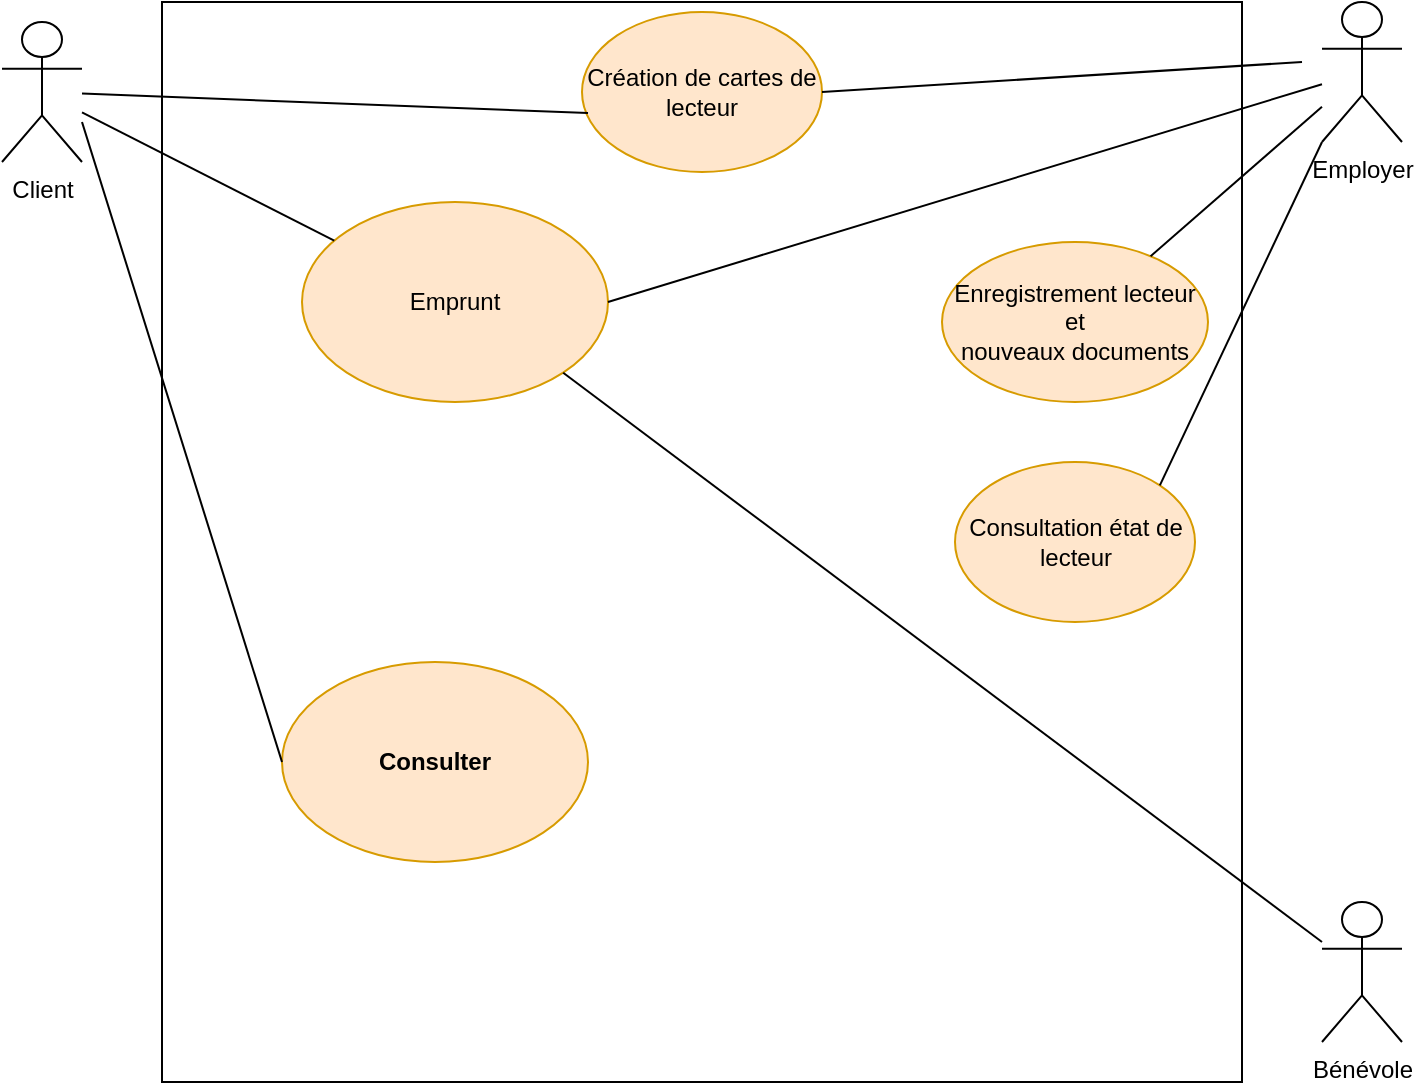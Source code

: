 <mxfile version="21.0.8" type="device"><diagram name="Page-1" id="nvsaT1Kg2VhWzNW5TQ-n"><mxGraphModel dx="1374" dy="795" grid="1" gridSize="10" guides="1" tooltips="1" connect="1" arrows="1" fold="1" page="1" pageScale="1" pageWidth="827" pageHeight="1169" math="0" shadow="0"><root><mxCell id="0"/><mxCell id="1" parent="0"/><mxCell id="Yqp9MbazNIbHBaI5IQAW-2" value="Client&lt;br&gt;" style="shape=umlActor;verticalLabelPosition=bottom;verticalAlign=top;html=1;outlineConnect=0;" vertex="1" parent="1"><mxGeometry x="80" y="50" width="40" height="70" as="geometry"/></mxCell><mxCell id="Yqp9MbazNIbHBaI5IQAW-4" value="Employer" style="shape=umlActor;verticalLabelPosition=bottom;verticalAlign=top;html=1;outlineConnect=0;" vertex="1" parent="1"><mxGeometry x="740" y="40" width="40" height="70" as="geometry"/></mxCell><mxCell id="Yqp9MbazNIbHBaI5IQAW-5" value="Bénévole&lt;br&gt;" style="shape=umlActor;verticalLabelPosition=bottom;verticalAlign=top;html=1;outlineConnect=0;" vertex="1" parent="1"><mxGeometry x="740" y="490" width="40" height="70" as="geometry"/></mxCell><mxCell id="Yqp9MbazNIbHBaI5IQAW-8" value="" style="whiteSpace=wrap;html=1;aspect=fixed;" vertex="1" parent="1"><mxGeometry x="160" y="40" width="540" height="540" as="geometry"/></mxCell><mxCell id="Yqp9MbazNIbHBaI5IQAW-10" value="Emprunt" style="ellipse;whiteSpace=wrap;html=1;fillColor=#ffe6cc;strokeColor=#d79b00;" vertex="1" parent="1"><mxGeometry x="230" y="140" width="153" height="100" as="geometry"/></mxCell><mxCell id="Yqp9MbazNIbHBaI5IQAW-12" value="Enregistrement lecteur&lt;br&gt;et&lt;br&gt;nouveaux documents" style="ellipse;whiteSpace=wrap;html=1;fillColor=#ffe6cc;strokeColor=#d79b00;" vertex="1" parent="1"><mxGeometry x="550" y="160" width="133" height="80" as="geometry"/></mxCell><mxCell id="Yqp9MbazNIbHBaI5IQAW-13" value="Consulter" style="ellipse;whiteSpace=wrap;html=1;fillColor=#ffe6cc;strokeColor=#d79b00;fontStyle=1" vertex="1" parent="1"><mxGeometry x="220" y="370" width="153" height="100" as="geometry"/></mxCell><mxCell id="Yqp9MbazNIbHBaI5IQAW-16" value="" style="endArrow=none;html=1;rounded=0;" edge="1" parent="1" source="Yqp9MbazNIbHBaI5IQAW-2" target="Yqp9MbazNIbHBaI5IQAW-10"><mxGeometry width="50" height="50" relative="1" as="geometry"><mxPoint x="210" y="380" as="sourcePoint"/><mxPoint x="260" y="330" as="targetPoint"/></mxGeometry></mxCell><mxCell id="Yqp9MbazNIbHBaI5IQAW-17" value="" style="endArrow=none;html=1;rounded=0;entryX=0;entryY=0.5;entryDx=0;entryDy=0;" edge="1" parent="1" target="Yqp9MbazNIbHBaI5IQAW-13"><mxGeometry width="50" height="50" relative="1" as="geometry"><mxPoint x="120" y="100" as="sourcePoint"/><mxPoint x="260" y="330" as="targetPoint"/></mxGeometry></mxCell><mxCell id="Yqp9MbazNIbHBaI5IQAW-18" value="" style="endArrow=none;html=1;rounded=0;entryX=1;entryY=0.5;entryDx=0;entryDy=0;" edge="1" parent="1" source="Yqp9MbazNIbHBaI5IQAW-4" target="Yqp9MbazNIbHBaI5IQAW-10"><mxGeometry width="50" height="50" relative="1" as="geometry"><mxPoint x="210" y="380" as="sourcePoint"/><mxPoint x="260" y="330" as="targetPoint"/></mxGeometry></mxCell><mxCell id="Yqp9MbazNIbHBaI5IQAW-19" value="" style="endArrow=none;html=1;rounded=0;entryX=1;entryY=1;entryDx=0;entryDy=0;" edge="1" parent="1" source="Yqp9MbazNIbHBaI5IQAW-5" target="Yqp9MbazNIbHBaI5IQAW-10"><mxGeometry width="50" height="50" relative="1" as="geometry"><mxPoint x="730" y="355" as="sourcePoint"/><mxPoint x="260" y="330" as="targetPoint"/></mxGeometry></mxCell><mxCell id="Yqp9MbazNIbHBaI5IQAW-20" value="" style="endArrow=none;html=1;rounded=0;" edge="1" parent="1" source="Yqp9MbazNIbHBaI5IQAW-12" target="Yqp9MbazNIbHBaI5IQAW-4"><mxGeometry width="50" height="50" relative="1" as="geometry"><mxPoint x="210" y="370" as="sourcePoint"/><mxPoint x="260" y="320" as="targetPoint"/></mxGeometry></mxCell><mxCell id="Yqp9MbazNIbHBaI5IQAW-21" value="Création de cartes de lecteur" style="ellipse;whiteSpace=wrap;html=1;fillColor=#ffe6cc;strokeColor=#d79b00;" vertex="1" parent="1"><mxGeometry x="370" y="45" width="120" height="80" as="geometry"/></mxCell><mxCell id="Yqp9MbazNIbHBaI5IQAW-22" value="" style="endArrow=none;html=1;rounded=0;entryX=0.025;entryY=0.632;entryDx=0;entryDy=0;entryPerimeter=0;" edge="1" parent="1" source="Yqp9MbazNIbHBaI5IQAW-2" target="Yqp9MbazNIbHBaI5IQAW-21"><mxGeometry width="50" height="50" relative="1" as="geometry"><mxPoint x="210" y="360" as="sourcePoint"/><mxPoint x="260" y="310" as="targetPoint"/></mxGeometry></mxCell><mxCell id="Yqp9MbazNIbHBaI5IQAW-23" value="" style="endArrow=none;html=1;rounded=0;entryX=1;entryY=0.5;entryDx=0;entryDy=0;" edge="1" parent="1" target="Yqp9MbazNIbHBaI5IQAW-21"><mxGeometry width="50" height="50" relative="1" as="geometry"><mxPoint x="730" y="70" as="sourcePoint"/><mxPoint x="260" y="310" as="targetPoint"/></mxGeometry></mxCell><mxCell id="Yqp9MbazNIbHBaI5IQAW-25" value="Consultation état de lecteur" style="ellipse;whiteSpace=wrap;html=1;fillColor=#ffe6cc;strokeColor=#d79b00;" vertex="1" parent="1"><mxGeometry x="556.5" y="270" width="120" height="80" as="geometry"/></mxCell><mxCell id="Yqp9MbazNIbHBaI5IQAW-26" value="" style="endArrow=none;html=1;rounded=0;entryX=0;entryY=1;entryDx=0;entryDy=0;entryPerimeter=0;exitX=1;exitY=0;exitDx=0;exitDy=0;" edge="1" parent="1" source="Yqp9MbazNIbHBaI5IQAW-25" target="Yqp9MbazNIbHBaI5IQAW-4"><mxGeometry width="50" height="50" relative="1" as="geometry"><mxPoint x="210" y="360" as="sourcePoint"/><mxPoint x="260" y="310" as="targetPoint"/></mxGeometry></mxCell></root></mxGraphModel></diagram></mxfile>